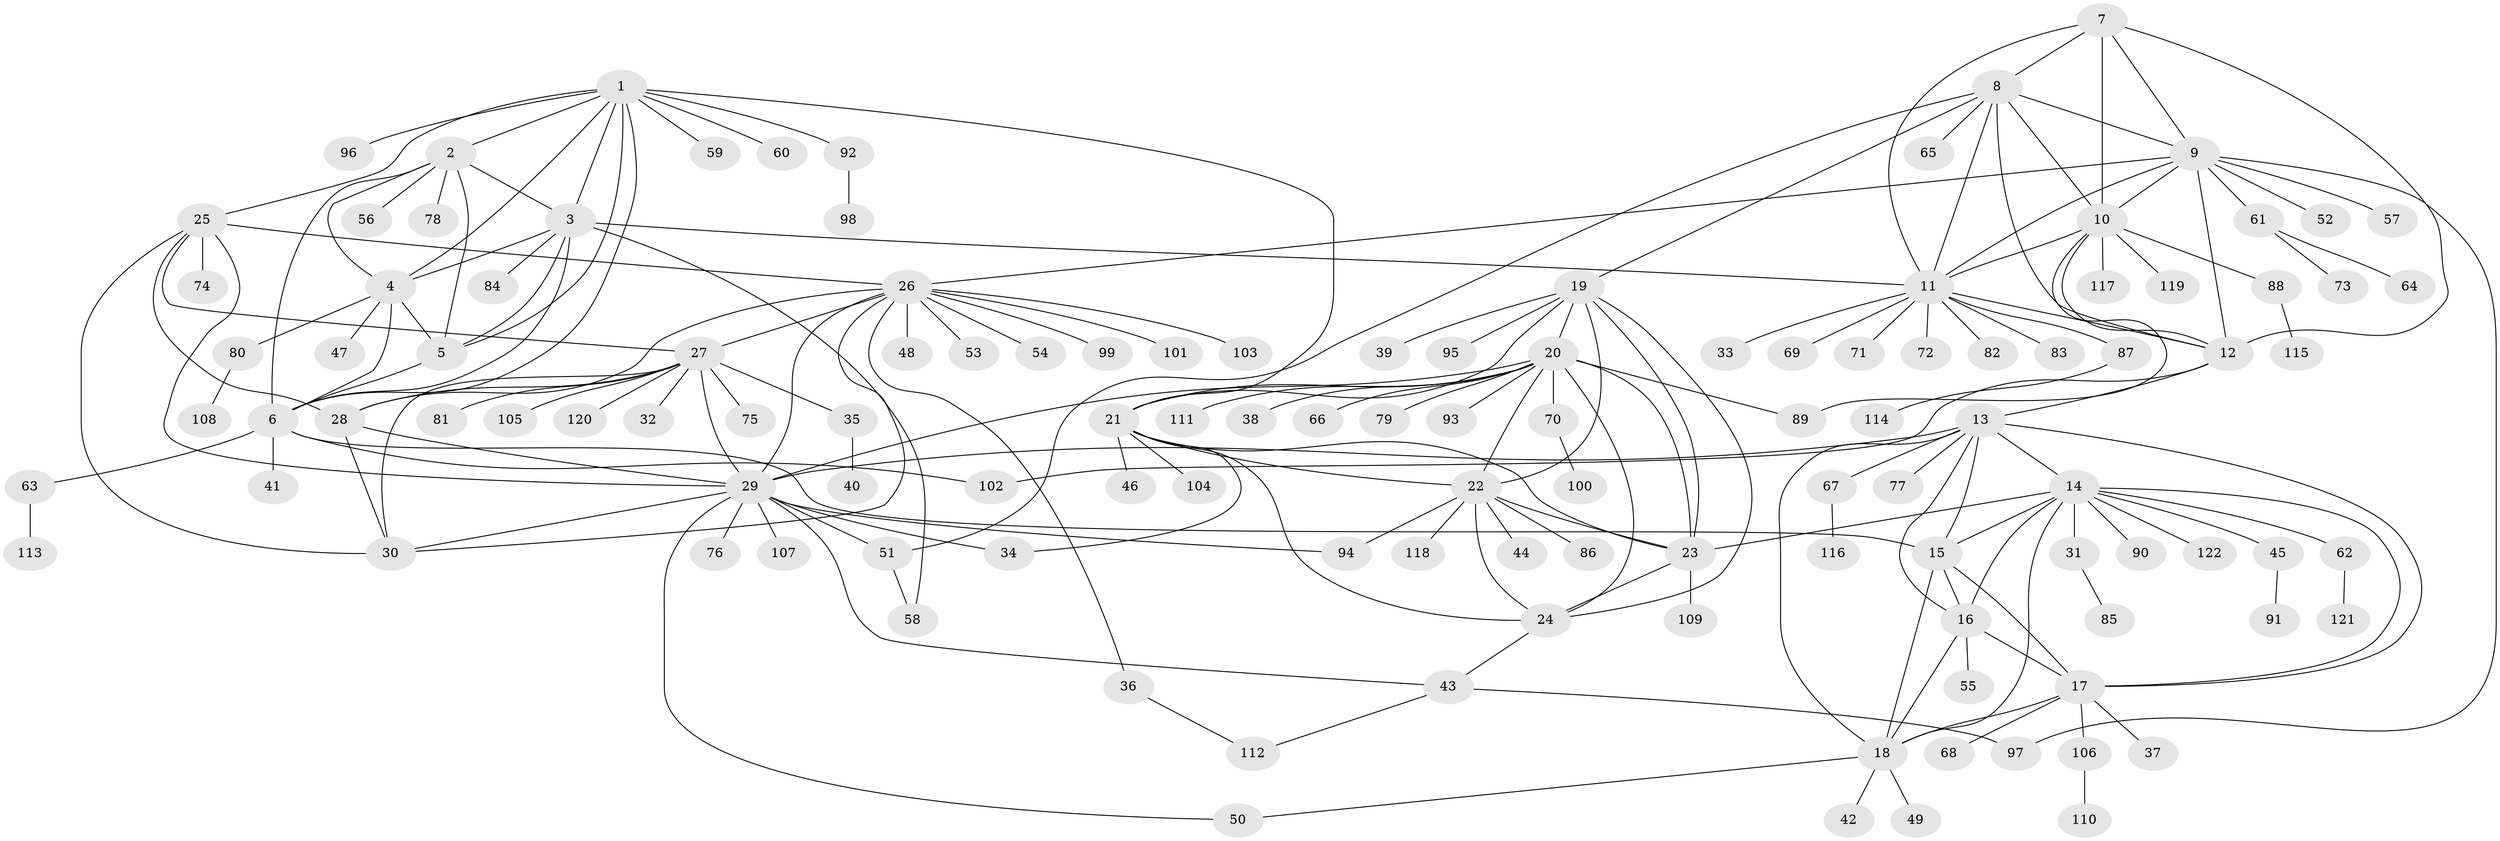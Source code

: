 // coarse degree distribution, {11: 0.020618556701030927, 5: 0.030927835051546393, 6: 0.041237113402061855, 8: 0.030927835051546393, 7: 0.05154639175257732, 12: 0.010309278350515464, 10: 0.010309278350515464, 14: 0.020618556701030927, 9: 0.010309278350515464, 4: 0.010309278350515464, 2: 0.13402061855670103, 1: 0.6185567010309279, 3: 0.010309278350515464}
// Generated by graph-tools (version 1.1) at 2025/24/03/03/25 07:24:10]
// undirected, 122 vertices, 187 edges
graph export_dot {
graph [start="1"]
  node [color=gray90,style=filled];
  1;
  2;
  3;
  4;
  5;
  6;
  7;
  8;
  9;
  10;
  11;
  12;
  13;
  14;
  15;
  16;
  17;
  18;
  19;
  20;
  21;
  22;
  23;
  24;
  25;
  26;
  27;
  28;
  29;
  30;
  31;
  32;
  33;
  34;
  35;
  36;
  37;
  38;
  39;
  40;
  41;
  42;
  43;
  44;
  45;
  46;
  47;
  48;
  49;
  50;
  51;
  52;
  53;
  54;
  55;
  56;
  57;
  58;
  59;
  60;
  61;
  62;
  63;
  64;
  65;
  66;
  67;
  68;
  69;
  70;
  71;
  72;
  73;
  74;
  75;
  76;
  77;
  78;
  79;
  80;
  81;
  82;
  83;
  84;
  85;
  86;
  87;
  88;
  89;
  90;
  91;
  92;
  93;
  94;
  95;
  96;
  97;
  98;
  99;
  100;
  101;
  102;
  103;
  104;
  105;
  106;
  107;
  108;
  109;
  110;
  111;
  112;
  113;
  114;
  115;
  116;
  117;
  118;
  119;
  120;
  121;
  122;
  1 -- 2;
  1 -- 3;
  1 -- 4;
  1 -- 5;
  1 -- 6;
  1 -- 21;
  1 -- 25;
  1 -- 59;
  1 -- 60;
  1 -- 92;
  1 -- 96;
  2 -- 3;
  2 -- 4;
  2 -- 5;
  2 -- 6;
  2 -- 56;
  2 -- 78;
  3 -- 4;
  3 -- 5;
  3 -- 6;
  3 -- 11;
  3 -- 58;
  3 -- 84;
  4 -- 5;
  4 -- 6;
  4 -- 47;
  4 -- 80;
  5 -- 6;
  6 -- 15;
  6 -- 41;
  6 -- 63;
  6 -- 102;
  7 -- 8;
  7 -- 9;
  7 -- 10;
  7 -- 11;
  7 -- 12;
  8 -- 9;
  8 -- 10;
  8 -- 11;
  8 -- 12;
  8 -- 19;
  8 -- 51;
  8 -- 65;
  9 -- 10;
  9 -- 11;
  9 -- 12;
  9 -- 26;
  9 -- 52;
  9 -- 57;
  9 -- 61;
  9 -- 97;
  10 -- 11;
  10 -- 12;
  10 -- 88;
  10 -- 89;
  10 -- 117;
  10 -- 119;
  11 -- 12;
  11 -- 33;
  11 -- 69;
  11 -- 71;
  11 -- 72;
  11 -- 82;
  11 -- 83;
  11 -- 87;
  12 -- 13;
  12 -- 102;
  13 -- 14;
  13 -- 15;
  13 -- 16;
  13 -- 17;
  13 -- 18;
  13 -- 29;
  13 -- 67;
  13 -- 77;
  14 -- 15;
  14 -- 16;
  14 -- 17;
  14 -- 18;
  14 -- 23;
  14 -- 31;
  14 -- 45;
  14 -- 62;
  14 -- 90;
  14 -- 122;
  15 -- 16;
  15 -- 17;
  15 -- 18;
  16 -- 17;
  16 -- 18;
  16 -- 55;
  17 -- 18;
  17 -- 37;
  17 -- 68;
  17 -- 106;
  18 -- 42;
  18 -- 49;
  18 -- 50;
  19 -- 20;
  19 -- 21;
  19 -- 22;
  19 -- 23;
  19 -- 24;
  19 -- 39;
  19 -- 95;
  20 -- 21;
  20 -- 22;
  20 -- 23;
  20 -- 24;
  20 -- 29;
  20 -- 38;
  20 -- 66;
  20 -- 70;
  20 -- 79;
  20 -- 89;
  20 -- 93;
  20 -- 111;
  21 -- 22;
  21 -- 23;
  21 -- 24;
  21 -- 34;
  21 -- 46;
  21 -- 104;
  22 -- 23;
  22 -- 24;
  22 -- 44;
  22 -- 86;
  22 -- 94;
  22 -- 118;
  23 -- 24;
  23 -- 109;
  24 -- 43;
  25 -- 26;
  25 -- 27;
  25 -- 28;
  25 -- 29;
  25 -- 30;
  25 -- 74;
  26 -- 27;
  26 -- 28;
  26 -- 29;
  26 -- 30;
  26 -- 36;
  26 -- 48;
  26 -- 53;
  26 -- 54;
  26 -- 99;
  26 -- 101;
  26 -- 103;
  27 -- 28;
  27 -- 29;
  27 -- 30;
  27 -- 32;
  27 -- 35;
  27 -- 75;
  27 -- 81;
  27 -- 105;
  27 -- 120;
  28 -- 29;
  28 -- 30;
  29 -- 30;
  29 -- 34;
  29 -- 43;
  29 -- 50;
  29 -- 51;
  29 -- 76;
  29 -- 94;
  29 -- 107;
  31 -- 85;
  35 -- 40;
  36 -- 112;
  43 -- 97;
  43 -- 112;
  45 -- 91;
  51 -- 58;
  61 -- 64;
  61 -- 73;
  62 -- 121;
  63 -- 113;
  67 -- 116;
  70 -- 100;
  80 -- 108;
  87 -- 114;
  88 -- 115;
  92 -- 98;
  106 -- 110;
}
